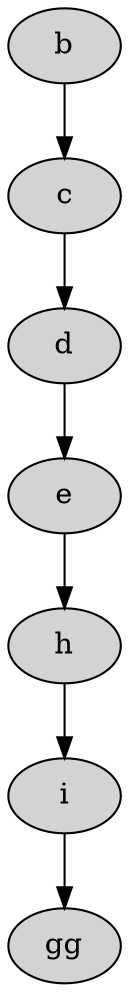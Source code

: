 digraph G{
"Node0"[label = "b" style=filled]
"Node0" -> "Node1""Node1"[label = "c" style=filled]
"Node1" -> "Node2""Node2"[label = "d" style=filled]
"Node2" -> "Node3""Node3"[label = "e" style=filled]
"Node3" -> "Node4""Node4"[label = "h" style=filled]
"Node4" -> "Node5""Node5"[label = "i" style=filled]
"Node5" -> "Node6""Node6"[label = "gg" style=filled]
}